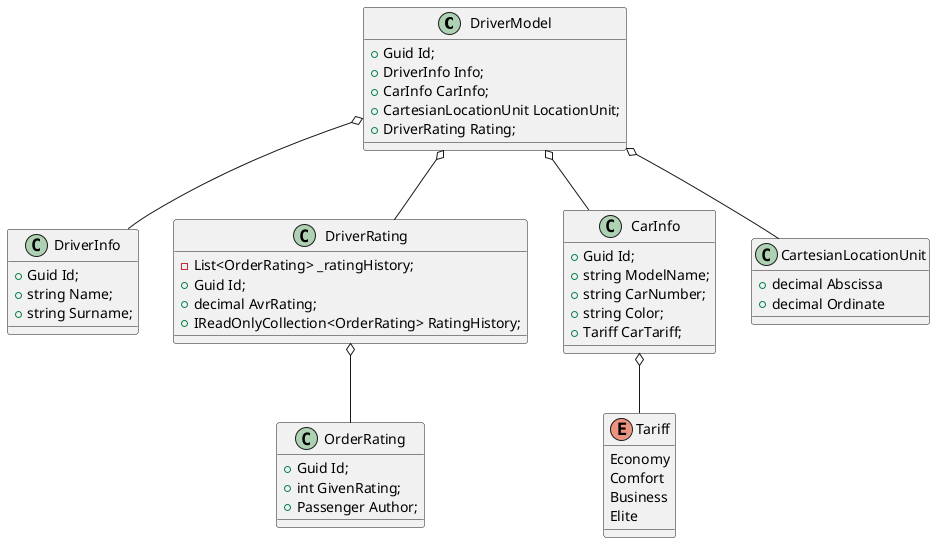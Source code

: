 ﻿@startuml
'https://plantuml.com/class-diagram

class DriverModel
{
    +Guid Id;
    +DriverInfo Info;
    +CarInfo CarInfo;
    +CartesianLocationUnit LocationUnit;
    +DriverRating Rating;
}

class DriverInfo
{
    +Guid Id;
    +string Name;
    +string Surname;
}

class DriverRating
{ 
    -List<OrderRating> _ratingHistory;
    +Guid Id;
    +decimal AvrRating;
    +IReadOnlyCollection<OrderRating> RatingHistory;
}

class OrderRating
{
    +Guid Id;
    +int GivenRating;
    +Passenger Author;
}

class CarInfo
{
    +Guid Id;
    +string ModelName;
    +string CarNumber;
    +string Color;
    +Tariff CarTariff;
}

class CartesianLocationUnit
{
    +decimal Abscissa
    +decimal Ordinate
}

enum Tariff
{
    Economy
    Comfort
    Business
    Elite
}

DriverModel o-- DriverRating
DriverModel o-- DriverInfo
DriverModel o-- CarInfo
DriverModel o-- CartesianLocationUnit

DriverRating o-- OrderRating

CarInfo o-- Tariff

@enduml